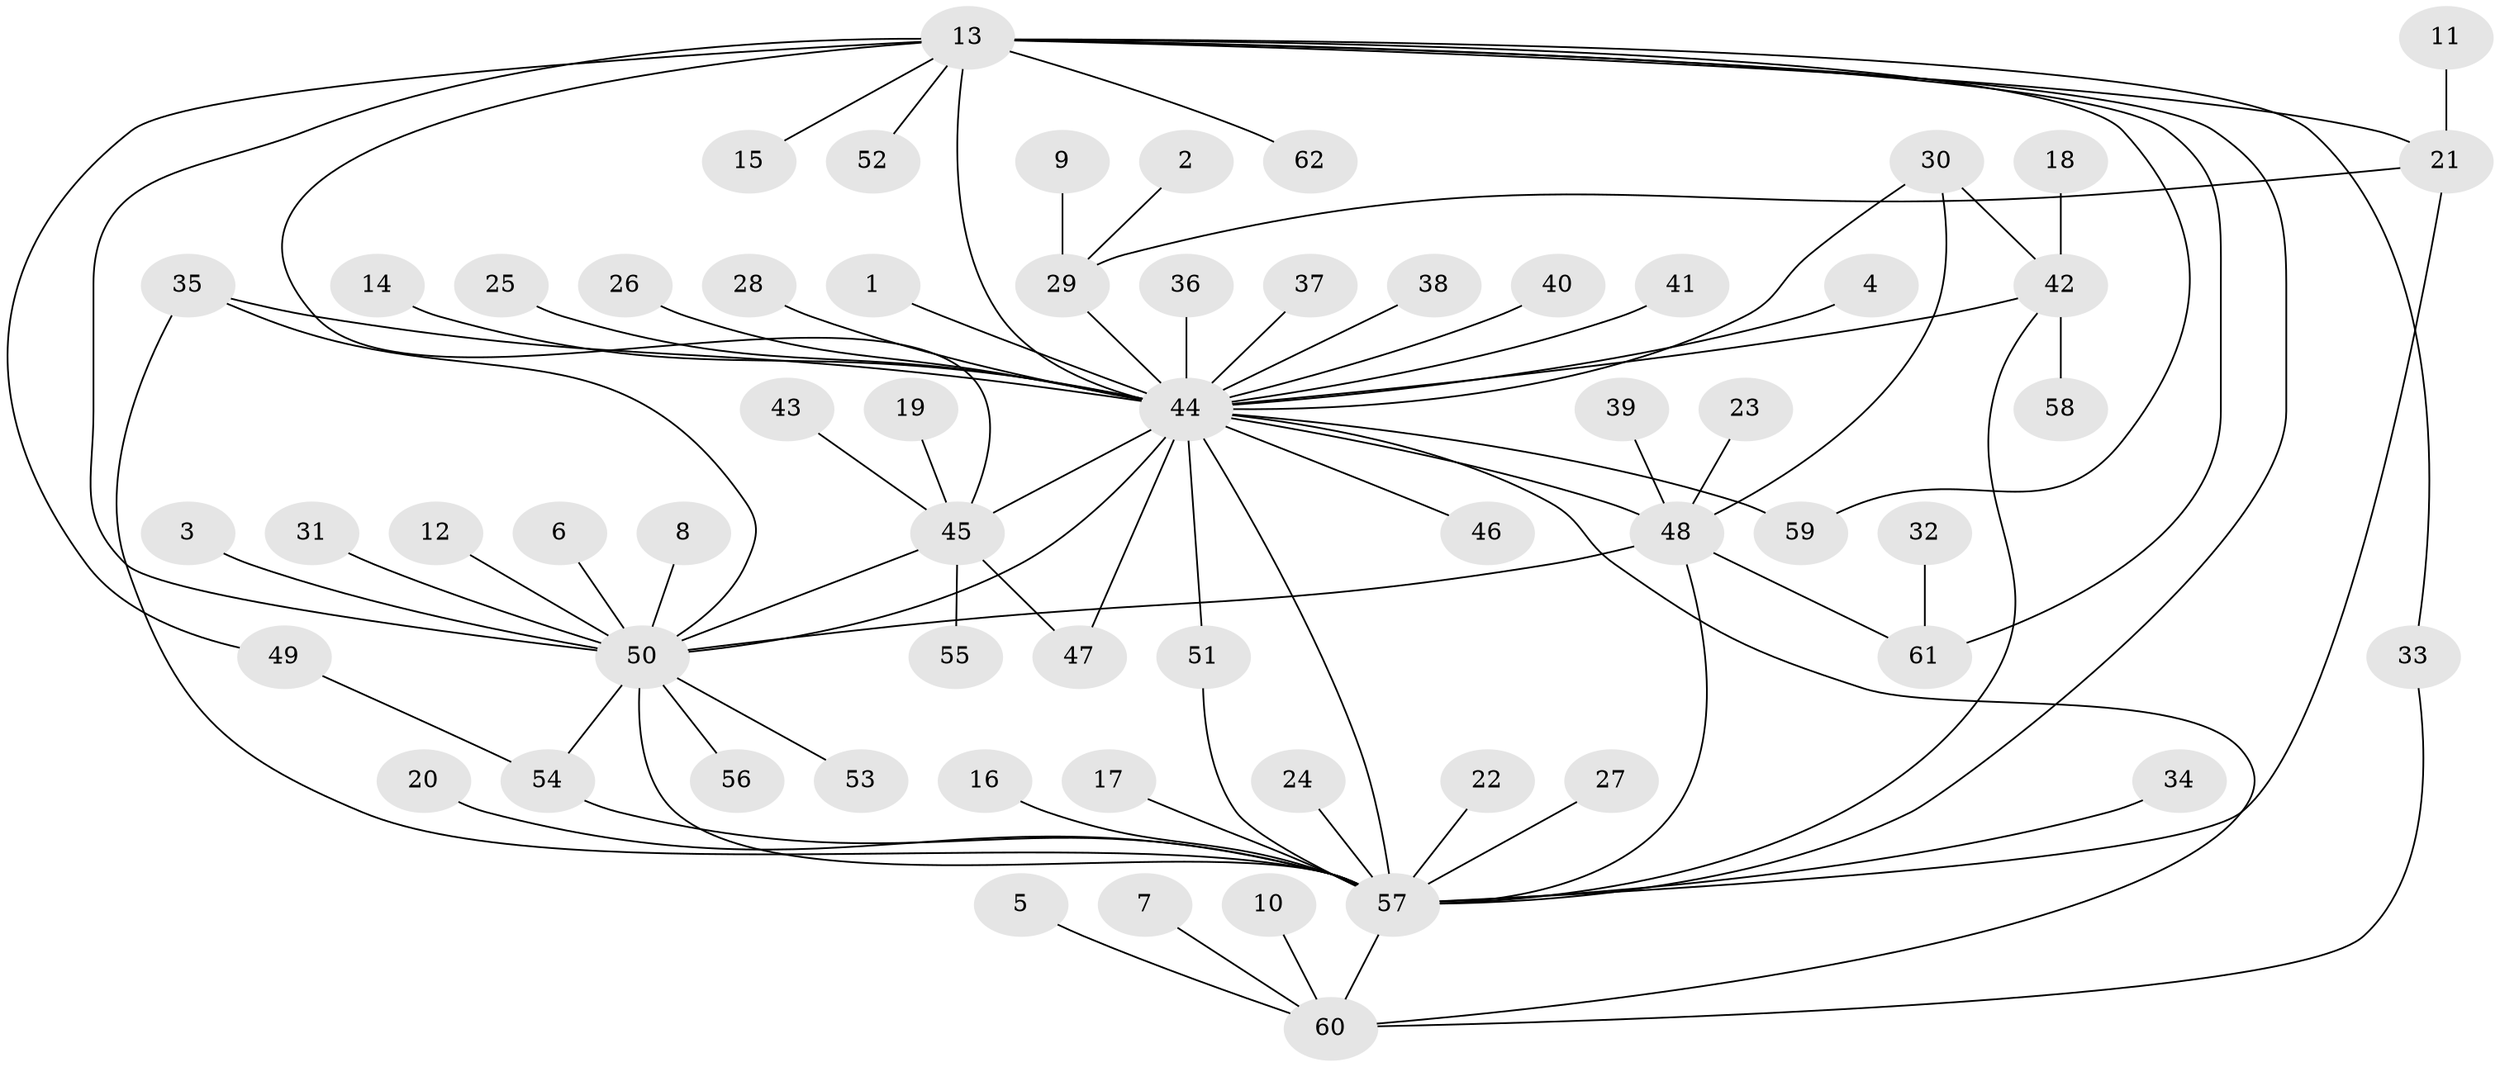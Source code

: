 // original degree distribution, {12: 0.008130081300813009, 30: 0.008130081300813009, 4: 0.04878048780487805, 1: 0.5528455284552846, 3: 0.11382113821138211, 6: 0.04065040650406504, 15: 0.008130081300813009, 8: 0.024390243902439025, 2: 0.17073170731707318, 7: 0.016260162601626018, 5: 0.008130081300813009}
// Generated by graph-tools (version 1.1) at 2025/50/03/09/25 03:50:01]
// undirected, 62 vertices, 83 edges
graph export_dot {
graph [start="1"]
  node [color=gray90,style=filled];
  1;
  2;
  3;
  4;
  5;
  6;
  7;
  8;
  9;
  10;
  11;
  12;
  13;
  14;
  15;
  16;
  17;
  18;
  19;
  20;
  21;
  22;
  23;
  24;
  25;
  26;
  27;
  28;
  29;
  30;
  31;
  32;
  33;
  34;
  35;
  36;
  37;
  38;
  39;
  40;
  41;
  42;
  43;
  44;
  45;
  46;
  47;
  48;
  49;
  50;
  51;
  52;
  53;
  54;
  55;
  56;
  57;
  58;
  59;
  60;
  61;
  62;
  1 -- 44 [weight=1.0];
  2 -- 29 [weight=1.0];
  3 -- 50 [weight=1.0];
  4 -- 44 [weight=1.0];
  5 -- 60 [weight=1.0];
  6 -- 50 [weight=1.0];
  7 -- 60 [weight=1.0];
  8 -- 50 [weight=1.0];
  9 -- 29 [weight=1.0];
  10 -- 60 [weight=1.0];
  11 -- 21 [weight=1.0];
  12 -- 50 [weight=1.0];
  13 -- 15 [weight=1.0];
  13 -- 21 [weight=1.0];
  13 -- 33 [weight=1.0];
  13 -- 44 [weight=1.0];
  13 -- 45 [weight=1.0];
  13 -- 49 [weight=1.0];
  13 -- 50 [weight=2.0];
  13 -- 52 [weight=1.0];
  13 -- 57 [weight=1.0];
  13 -- 59 [weight=1.0];
  13 -- 61 [weight=1.0];
  13 -- 62 [weight=1.0];
  14 -- 44 [weight=1.0];
  16 -- 57 [weight=1.0];
  17 -- 57 [weight=1.0];
  18 -- 42 [weight=1.0];
  19 -- 45 [weight=1.0];
  20 -- 57 [weight=1.0];
  21 -- 29 [weight=1.0];
  21 -- 57 [weight=1.0];
  22 -- 57 [weight=1.0];
  23 -- 48 [weight=1.0];
  24 -- 57 [weight=1.0];
  25 -- 44 [weight=1.0];
  26 -- 44 [weight=1.0];
  27 -- 57 [weight=1.0];
  28 -- 44 [weight=1.0];
  29 -- 44 [weight=1.0];
  30 -- 42 [weight=1.0];
  30 -- 44 [weight=1.0];
  30 -- 48 [weight=1.0];
  31 -- 50 [weight=1.0];
  32 -- 61 [weight=1.0];
  33 -- 60 [weight=1.0];
  34 -- 57 [weight=1.0];
  35 -- 44 [weight=1.0];
  35 -- 50 [weight=1.0];
  35 -- 57 [weight=1.0];
  36 -- 44 [weight=1.0];
  37 -- 44 [weight=1.0];
  38 -- 44 [weight=1.0];
  39 -- 48 [weight=1.0];
  40 -- 44 [weight=1.0];
  41 -- 44 [weight=1.0];
  42 -- 44 [weight=1.0];
  42 -- 57 [weight=1.0];
  42 -- 58 [weight=1.0];
  43 -- 45 [weight=1.0];
  44 -- 45 [weight=2.0];
  44 -- 46 [weight=1.0];
  44 -- 47 [weight=1.0];
  44 -- 48 [weight=1.0];
  44 -- 50 [weight=2.0];
  44 -- 51 [weight=1.0];
  44 -- 57 [weight=1.0];
  44 -- 59 [weight=1.0];
  44 -- 60 [weight=1.0];
  45 -- 47 [weight=1.0];
  45 -- 50 [weight=1.0];
  45 -- 55 [weight=1.0];
  48 -- 50 [weight=1.0];
  48 -- 57 [weight=1.0];
  48 -- 61 [weight=1.0];
  49 -- 54 [weight=1.0];
  50 -- 53 [weight=1.0];
  50 -- 54 [weight=1.0];
  50 -- 56 [weight=1.0];
  50 -- 57 [weight=2.0];
  51 -- 57 [weight=1.0];
  54 -- 57 [weight=1.0];
  57 -- 60 [weight=1.0];
}

